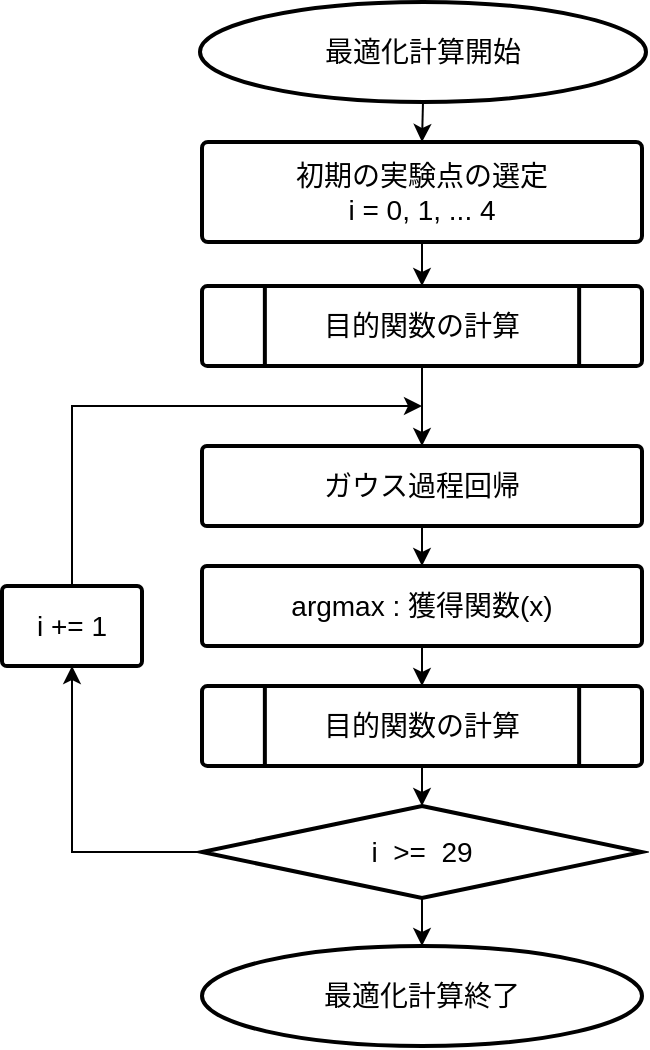 <mxGraphModel dx="269" dy="662" grid="1" gridSize="10" guides="1" tooltips="1" connect="1" arrows="1" fold="1" page="1" pageScale="1" pageWidth="827" pageHeight="1169" background="#ffffff"><root><mxCell id="0"/><mxCell id="1" parent="0"/><mxCell id="24" style="edgeStyle=orthogonalEdgeStyle;rounded=0;html=1;exitX=0.5;exitY=1;exitPerimeter=0;entryX=0.5;entryY=0;entryPerimeter=0;jettySize=auto;orthogonalLoop=1;fontSize=14;" parent="1" source="5" edge="1"><mxGeometry relative="1" as="geometry"><mxPoint x="267" y="572" as="targetPoint"/></mxGeometry></mxCell><mxCell id="5" value="i&amp;nbsp; &amp;gt;=&amp;nbsp; 29" style="shape=mxgraph.flowchart.decision;whiteSpace=wrap;html=1;fillColor=#ffffff;strokeColor=#000000;strokeWidth=2;fontSize=14;" parent="1" vertex="1"><mxGeometry x="157" y="502" width="220" height="46" as="geometry"/></mxCell><mxCell id="10" value="初期の実験点の選定&lt;div&gt;i = 0, 1, ... 4&lt;/div&gt;" style="shape=mxgraph.flowchart.process;whiteSpace=wrap;html=1;fillColor=#ffffff;strokeColor=#000000;strokeWidth=2;fontSize=14;" parent="1" vertex="1"><mxGeometry x="157" y="170" width="220" height="50" as="geometry"/></mxCell><mxCell id="11" value="目的関数の計算" style="shape=mxgraph.flowchart.predefined_process;whiteSpace=wrap;html=1;fillColor=#ffffff;strokeColor=#000000;strokeWidth=2;fontSize=14;" parent="1" vertex="1"><mxGeometry x="157" y="242" width="220" height="40" as="geometry"/></mxCell><mxCell id="17" style="edgeStyle=orthogonalEdgeStyle;rounded=0;html=1;exitX=0.5;exitY=1;exitPerimeter=0;entryX=0.5;entryY=0;entryPerimeter=0;jettySize=auto;orthogonalLoop=1;fontSize=14;" parent="1" source="10" target="11" edge="1"><mxGeometry relative="1" as="geometry"/></mxCell><mxCell id="23" style="edgeStyle=orthogonalEdgeStyle;rounded=0;html=1;exitX=0.5;exitY=1;exitPerimeter=0;entryX=0.5;entryY=0;entryPerimeter=0;jettySize=auto;orthogonalLoop=1;fontSize=14;" parent="1" source="12" target="5" edge="1"><mxGeometry relative="1" as="geometry"/></mxCell><mxCell id="12" value="目的関数の計算" style="shape=mxgraph.flowchart.predefined_process;whiteSpace=wrap;html=1;fillColor=#ffffff;strokeColor=#000000;strokeWidth=2;fontSize=14;" parent="1" vertex="1"><mxGeometry x="157" y="442" width="220" height="40" as="geometry"/></mxCell><mxCell id="13" value="ガウス過程回帰" style="shape=mxgraph.flowchart.process;whiteSpace=wrap;html=1;fillColor=#ffffff;strokeColor=#000000;strokeWidth=2;fontSize=14;" parent="1" vertex="1"><mxGeometry x="157" y="322" width="220" height="40" as="geometry"/></mxCell><mxCell id="18" style="edgeStyle=orthogonalEdgeStyle;rounded=0;html=1;exitX=0.5;exitY=1;exitPerimeter=0;jettySize=auto;orthogonalLoop=1;fontSize=14;" parent="1" source="11" target="13" edge="1"><mxGeometry relative="1" as="geometry"/></mxCell><mxCell id="22" style="edgeStyle=orthogonalEdgeStyle;rounded=0;html=1;exitX=0.5;exitY=1;exitPerimeter=0;entryX=0.5;entryY=0;entryPerimeter=0;jettySize=auto;orthogonalLoop=1;fontSize=14;" parent="1" source="14" target="12" edge="1"><mxGeometry relative="1" as="geometry"/></mxCell><mxCell id="14" value="argmax : 獲得関数(x)" style="shape=mxgraph.flowchart.process;whiteSpace=wrap;html=1;fillColor=#ffffff;strokeColor=#000000;strokeWidth=2;fontSize=14;" parent="1" vertex="1"><mxGeometry x="157" y="382" width="220" height="40" as="geometry"/></mxCell><mxCell id="21" style="edgeStyle=orthogonalEdgeStyle;rounded=0;html=1;exitX=0.5;exitY=1;exitPerimeter=0;entryX=0.5;entryY=0;entryPerimeter=0;jettySize=auto;orthogonalLoop=1;fontSize=14;" parent="1" source="13" target="14" edge="1"><mxGeometry relative="1" as="geometry"/></mxCell><mxCell id="28" style="edgeStyle=orthogonalEdgeStyle;rounded=0;html=1;exitX=0.5;exitY=0;exitPerimeter=0;jettySize=auto;orthogonalLoop=1;fontSize=14;" parent="1" source="25" edge="1"><mxGeometry relative="1" as="geometry"><mxPoint x="267" y="302" as="targetPoint"/><Array as="points"><mxPoint x="92" y="302"/></Array></mxGeometry></mxCell><mxCell id="25" value="i += 1" style="shape=mxgraph.flowchart.process;whiteSpace=wrap;html=1;fillColor=#ffffff;strokeColor=#000000;strokeWidth=2;fontSize=14;" parent="1" vertex="1"><mxGeometry x="57" y="392" width="70" height="40" as="geometry"/></mxCell><mxCell id="26" style="edgeStyle=orthogonalEdgeStyle;rounded=0;html=1;exitX=0;exitY=0.5;exitPerimeter=0;jettySize=auto;orthogonalLoop=1;fontSize=14;entryX=0.5;entryY=1;entryPerimeter=0;" parent="1" source="5" target="25" edge="1"><mxGeometry relative="1" as="geometry"><mxPoint x="97" y="535" as="targetPoint"/><Array as="points"><mxPoint x="92" y="525"/></Array></mxGeometry></mxCell><mxCell id="31" style="edgeStyle=orthogonalEdgeStyle;rounded=0;html=1;exitX=0.5;exitY=1;exitPerimeter=0;entryX=0.5;entryY=0;entryPerimeter=0;jettySize=auto;orthogonalLoop=1;" parent="1" source="29" target="10" edge="1"><mxGeometry relative="1" as="geometry"/></mxCell><mxCell id="29" value="最適化計算開始" style="shape=mxgraph.flowchart.start_1;whiteSpace=wrap;html=1;fillColor=#ffffff;strokeColor=#000000;strokeWidth=2;fontSize=14;" parent="1" vertex="1"><mxGeometry x="156" y="100" width="223" height="50" as="geometry"/></mxCell><mxCell id="30" value="最適化計算終了" style="shape=mxgraph.flowchart.start_1;whiteSpace=wrap;html=1;fillColor=#ffffff;strokeColor=#000000;strokeWidth=2;fontSize=14;" parent="1" vertex="1"><mxGeometry x="157" y="572" width="220" height="50" as="geometry"/></mxCell></root></mxGraphModel>
